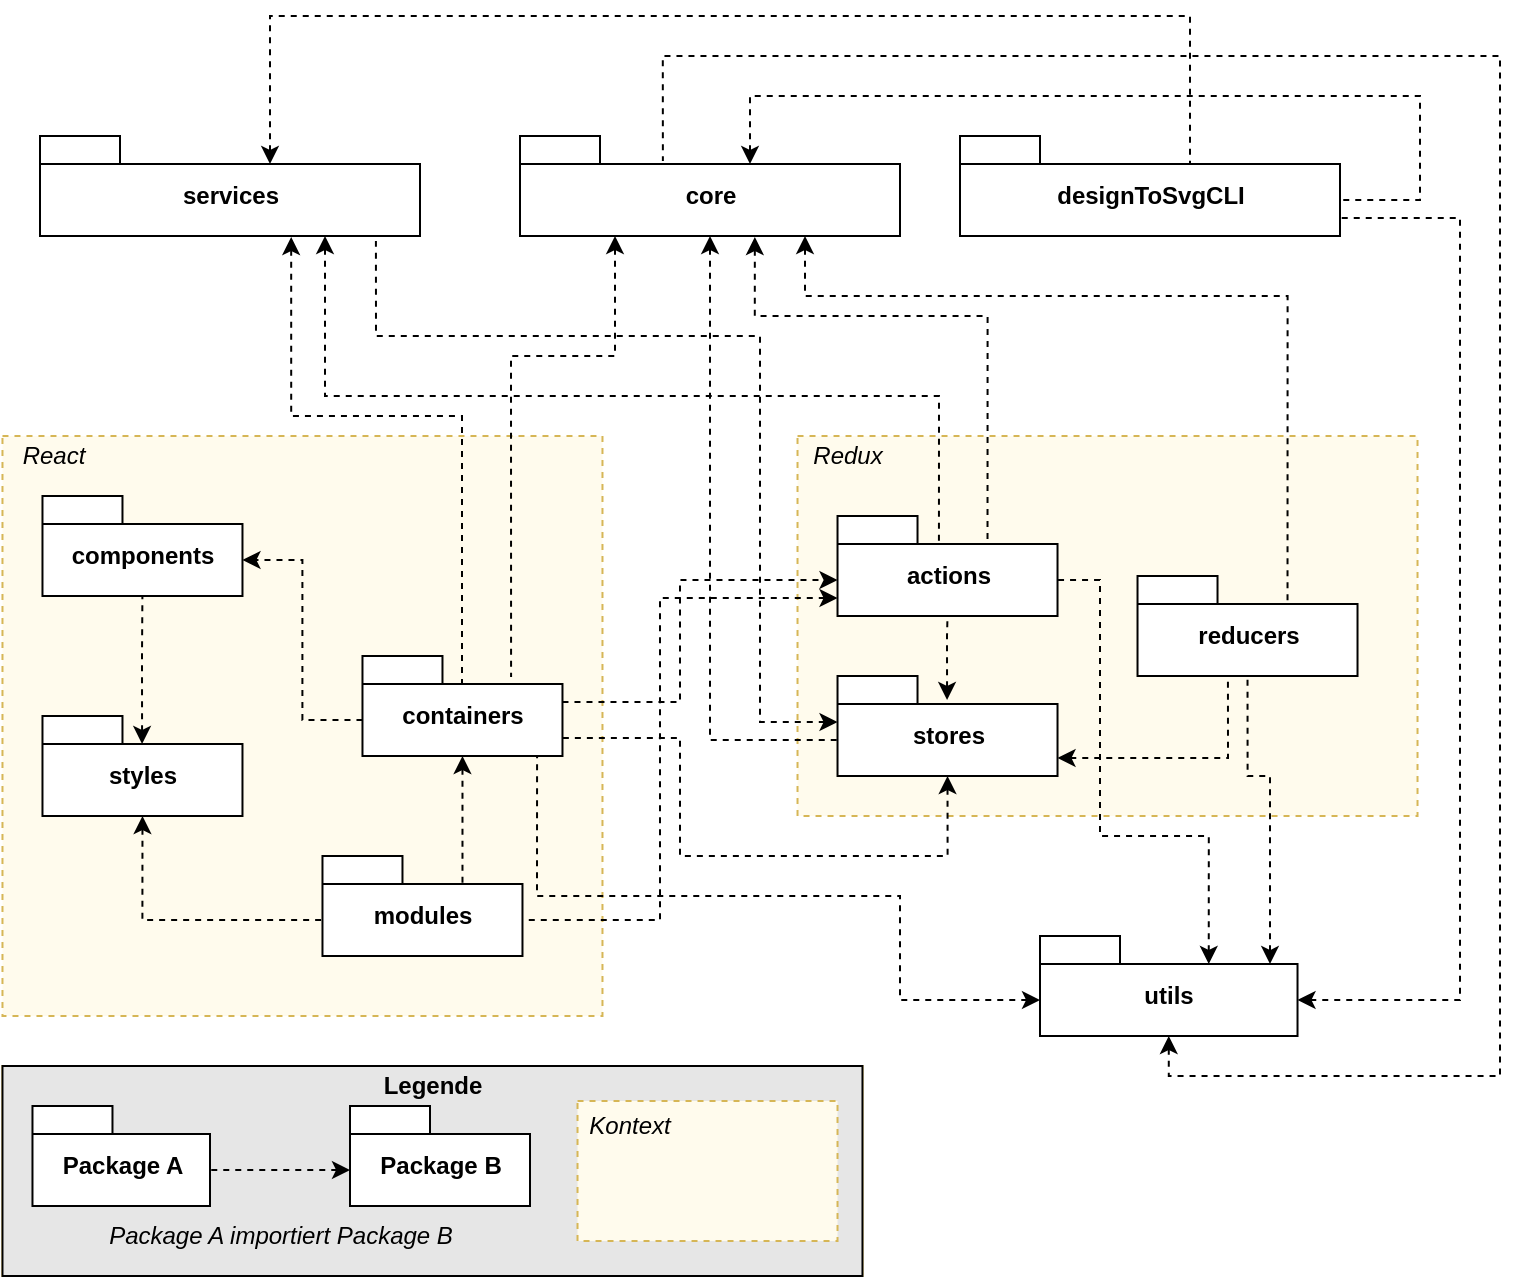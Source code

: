 <mxfile version="14.2.7" type="github">
  <diagram id="I6CuVnorOdHP8k_syBgL" name="Page-1">
    <mxGraphModel dx="1661" dy="803" grid="1" gridSize="10" guides="1" tooltips="1" connect="1" arrows="1" fold="1" page="1" pageScale="1" pageWidth="827" pageHeight="1169" math="0" shadow="0">
      <root>
        <mxCell id="0" />
        <mxCell id="1" parent="0" />
        <mxCell id="pyWrmdddOTH64ym8ZQrJ-3" value="" style="rounded=0;whiteSpace=wrap;html=1;strokeColor=#d6b656;dashed=1;fillColor=#FFFBED;" vertex="1" parent="1">
          <mxGeometry x="51.24" y="250" width="300" height="290" as="geometry" />
        </mxCell>
        <mxCell id="pyWrmdddOTH64ym8ZQrJ-1" value="" style="rounded=0;whiteSpace=wrap;html=1;strokeColor=#d6b656;dashed=1;fillColor=#FFFBED;" vertex="1" parent="1">
          <mxGeometry x="448.76" y="250" width="310" height="190" as="geometry" />
        </mxCell>
        <mxCell id="pyWrmdddOTH64ym8ZQrJ-35" style="edgeStyle=orthogonalEdgeStyle;rounded=0;orthogonalLoop=1;jettySize=auto;html=1;exitX=0;exitY=0;exitDx=115;exitDy=14;exitPerimeter=0;entryX=0;entryY=0;entryDx=190;entryDy=32;entryPerimeter=0;dashed=1;startArrow=classic;startFill=1;endArrow=none;endFill=0;" edge="1" parent="1" source="r5C_3WcXiJWx9LqU8J2X-4" target="r5C_3WcXiJWx9LqU8J2X-5">
          <mxGeometry relative="1" as="geometry">
            <Array as="points">
              <mxPoint x="425" y="80" />
              <mxPoint x="760" y="80" />
              <mxPoint x="760" y="132" />
            </Array>
          </mxGeometry>
        </mxCell>
        <mxCell id="pyWrmdddOTH64ym8ZQrJ-41" style="edgeStyle=orthogonalEdgeStyle;rounded=0;orthogonalLoop=1;jettySize=auto;html=1;exitX=0.5;exitY=1;exitDx=0;exitDy=0;exitPerimeter=0;entryX=0;entryY=0;entryDx=0;entryDy=32;entryPerimeter=0;dashed=1;startArrow=classic;startFill=1;endArrow=none;endFill=0;" edge="1" parent="1" source="r5C_3WcXiJWx9LqU8J2X-4" target="r5C_3WcXiJWx9LqU8J2X-9">
          <mxGeometry relative="1" as="geometry" />
        </mxCell>
        <mxCell id="pyWrmdddOTH64ym8ZQrJ-42" style="edgeStyle=orthogonalEdgeStyle;rounded=0;orthogonalLoop=1;jettySize=auto;html=1;exitX=0.618;exitY=1.01;exitDx=0;exitDy=0;exitPerimeter=0;entryX=0;entryY=0;entryDx=75;entryDy=14;entryPerimeter=0;dashed=1;startArrow=classic;startFill=1;endArrow=none;endFill=0;" edge="1" parent="1" source="r5C_3WcXiJWx9LqU8J2X-4" target="r5C_3WcXiJWx9LqU8J2X-1">
          <mxGeometry relative="1" as="geometry">
            <Array as="points">
              <mxPoint x="427" y="190" />
              <mxPoint x="544" y="190" />
            </Array>
          </mxGeometry>
        </mxCell>
        <mxCell id="pyWrmdddOTH64ym8ZQrJ-43" style="edgeStyle=orthogonalEdgeStyle;rounded=0;orthogonalLoop=1;jettySize=auto;html=1;exitX=0.75;exitY=1;exitDx=0;exitDy=0;exitPerimeter=0;entryX=0;entryY=0;entryDx=75;entryDy=14;entryPerimeter=0;dashed=1;startArrow=classic;startFill=1;endArrow=none;endFill=0;" edge="1" parent="1" source="r5C_3WcXiJWx9LqU8J2X-4" target="r5C_3WcXiJWx9LqU8J2X-7">
          <mxGeometry relative="1" as="geometry">
            <Array as="points">
              <mxPoint x="453" y="180" />
              <mxPoint x="694" y="180" />
            </Array>
          </mxGeometry>
        </mxCell>
        <mxCell id="pyWrmdddOTH64ym8ZQrJ-62" style="edgeStyle=orthogonalEdgeStyle;rounded=0;orthogonalLoop=1;jettySize=auto;html=1;exitX=0.25;exitY=1;exitDx=0;exitDy=0;exitPerimeter=0;entryX=0.743;entryY=0.21;entryDx=0;entryDy=0;entryPerimeter=0;dashed=1;startArrow=classic;startFill=1;endArrow=none;endFill=0;" edge="1" parent="1" source="r5C_3WcXiJWx9LqU8J2X-4" target="r5C_3WcXiJWx9LqU8J2X-2">
          <mxGeometry relative="1" as="geometry">
            <Array as="points">
              <mxPoint x="358" y="210" />
              <mxPoint x="306" y="210" />
            </Array>
          </mxGeometry>
        </mxCell>
        <mxCell id="r5C_3WcXiJWx9LqU8J2X-4" value="core" style="shape=folder;fontStyle=1;spacingTop=10;tabWidth=40;tabHeight=14;tabPosition=left;html=1;" parent="1" vertex="1">
          <mxGeometry x="310" y="100" width="190" height="50" as="geometry" />
        </mxCell>
        <mxCell id="r5C_3WcXiJWx9LqU8J2X-5" value="designToSvgCLI" style="shape=folder;fontStyle=1;spacingTop=10;tabWidth=40;tabHeight=14;tabPosition=left;html=1;" parent="1" vertex="1">
          <mxGeometry x="530" y="100" width="190" height="50" as="geometry" />
        </mxCell>
        <mxCell id="pyWrmdddOTH64ym8ZQrJ-63" style="edgeStyle=orthogonalEdgeStyle;rounded=0;orthogonalLoop=1;jettySize=auto;html=1;exitX=0.661;exitY=1.01;exitDx=0;exitDy=0;exitPerimeter=0;dashed=1;startArrow=classic;startFill=1;endArrow=none;endFill=0;entryX=0.478;entryY=0.29;entryDx=0;entryDy=0;entryPerimeter=0;" edge="1" parent="1" source="r5C_3WcXiJWx9LqU8J2X-8" target="r5C_3WcXiJWx9LqU8J2X-2">
          <mxGeometry relative="1" as="geometry">
            <Array as="points">
              <mxPoint x="196" y="240" />
              <mxPoint x="281" y="240" />
              <mxPoint x="281" y="375" />
            </Array>
          </mxGeometry>
        </mxCell>
        <mxCell id="pyWrmdddOTH64ym8ZQrJ-64" style="edgeStyle=orthogonalEdgeStyle;rounded=0;orthogonalLoop=1;jettySize=auto;html=1;exitX=0;exitY=0;exitDx=115;exitDy=14;exitPerimeter=0;entryX=0;entryY=0;entryDx=115;entryDy=14;entryPerimeter=0;dashed=1;startArrow=classic;startFill=1;endArrow=none;endFill=0;" edge="1" parent="1" source="r5C_3WcXiJWx9LqU8J2X-8" target="r5C_3WcXiJWx9LqU8J2X-5">
          <mxGeometry relative="1" as="geometry">
            <Array as="points">
              <mxPoint x="185" y="40" />
              <mxPoint x="645" y="40" />
            </Array>
          </mxGeometry>
        </mxCell>
        <mxCell id="r5C_3WcXiJWx9LqU8J2X-8" value="services" style="shape=folder;fontStyle=1;spacingTop=10;tabWidth=40;tabHeight=14;tabPosition=left;html=1;" parent="1" vertex="1">
          <mxGeometry x="70" y="100" width="190" height="50" as="geometry" />
        </mxCell>
        <mxCell id="pyWrmdddOTH64ym8ZQrJ-44" style="edgeStyle=orthogonalEdgeStyle;rounded=0;orthogonalLoop=1;jettySize=auto;html=1;exitX=0;exitY=0;exitDx=115;exitDy=14;exitPerimeter=0;dashed=1;startArrow=classic;startFill=1;endArrow=none;endFill=0;entryX=0.5;entryY=1;entryDx=0;entryDy=0;entryPerimeter=0;" edge="1" parent="1" source="r5C_3WcXiJWx9LqU8J2X-11" target="r5C_3WcXiJWx9LqU8J2X-7">
          <mxGeometry relative="1" as="geometry">
            <mxPoint x="640" y="470" as="targetPoint" />
            <Array as="points">
              <mxPoint x="685" y="420" />
              <mxPoint x="674" y="420" />
            </Array>
          </mxGeometry>
        </mxCell>
        <mxCell id="pyWrmdddOTH64ym8ZQrJ-45" style="edgeStyle=orthogonalEdgeStyle;rounded=0;orthogonalLoop=1;jettySize=auto;html=1;exitX=0;exitY=0;exitDx=84.38;exitDy=14;exitPerimeter=0;entryX=0;entryY=0;entryDx=110;entryDy=32;entryPerimeter=0;dashed=1;startArrow=classic;startFill=1;endArrow=none;endFill=0;" edge="1" parent="1" source="r5C_3WcXiJWx9LqU8J2X-11" target="r5C_3WcXiJWx9LqU8J2X-1">
          <mxGeometry relative="1" as="geometry">
            <Array as="points">
              <mxPoint x="654" y="450" />
              <mxPoint x="600" y="450" />
              <mxPoint x="600" y="322" />
            </Array>
          </mxGeometry>
        </mxCell>
        <mxCell id="pyWrmdddOTH64ym8ZQrJ-46" style="edgeStyle=orthogonalEdgeStyle;rounded=0;orthogonalLoop=1;jettySize=auto;html=1;exitX=0;exitY=0;exitDx=0;exitDy=32;exitPerimeter=0;entryX=0.873;entryY=1;entryDx=0;entryDy=0;entryPerimeter=0;dashed=1;startArrow=classic;startFill=1;endArrow=none;endFill=0;" edge="1" parent="1" source="r5C_3WcXiJWx9LqU8J2X-11" target="r5C_3WcXiJWx9LqU8J2X-2">
          <mxGeometry relative="1" as="geometry">
            <Array as="points">
              <mxPoint x="500" y="532" />
              <mxPoint x="500" y="480" />
              <mxPoint x="319" y="480" />
            </Array>
          </mxGeometry>
        </mxCell>
        <mxCell id="pyWrmdddOTH64ym8ZQrJ-47" style="edgeStyle=orthogonalEdgeStyle;rounded=0;orthogonalLoop=1;jettySize=auto;html=1;exitX=0.5;exitY=1;exitDx=0;exitDy=0;exitPerimeter=0;entryX=0.376;entryY=0.25;entryDx=0;entryDy=0;entryPerimeter=0;dashed=1;startArrow=classic;startFill=1;endArrow=none;endFill=0;" edge="1" parent="1" source="r5C_3WcXiJWx9LqU8J2X-11" target="r5C_3WcXiJWx9LqU8J2X-4">
          <mxGeometry relative="1" as="geometry">
            <Array as="points">
              <mxPoint x="634" y="570" />
              <mxPoint x="800" y="570" />
              <mxPoint x="800" y="60" />
              <mxPoint x="381" y="60" />
            </Array>
          </mxGeometry>
        </mxCell>
        <mxCell id="pyWrmdddOTH64ym8ZQrJ-48" style="edgeStyle=orthogonalEdgeStyle;rounded=0;orthogonalLoop=1;jettySize=auto;html=1;exitX=0;exitY=0;exitDx=128.76;exitDy=32;exitPerimeter=0;entryX=0;entryY=0;entryDx=190;entryDy=41;entryPerimeter=0;dashed=1;startArrow=classic;startFill=1;endArrow=none;endFill=0;" edge="1" parent="1" source="r5C_3WcXiJWx9LqU8J2X-11" target="r5C_3WcXiJWx9LqU8J2X-5">
          <mxGeometry relative="1" as="geometry">
            <Array as="points">
              <mxPoint x="780" y="532" />
              <mxPoint x="780" y="141" />
            </Array>
          </mxGeometry>
        </mxCell>
        <mxCell id="r5C_3WcXiJWx9LqU8J2X-11" value="utils" style="shape=folder;fontStyle=1;spacingTop=10;tabWidth=40;tabHeight=14;tabPosition=left;html=1;" parent="1" vertex="1">
          <mxGeometry x="570" y="500" width="128.76" height="50" as="geometry" />
        </mxCell>
        <mxCell id="pyWrmdddOTH64ym8ZQrJ-16" style="edgeStyle=none;rounded=0;orthogonalLoop=1;jettySize=auto;html=1;exitX=0.25;exitY=1;exitDx=0;exitDy=0;exitPerimeter=0;dashed=1;startArrow=classic;startFill=1;endArrow=none;endFill=0;" edge="1" parent="1" source="r5C_3WcXiJWx9LqU8J2X-4" target="r5C_3WcXiJWx9LqU8J2X-4">
          <mxGeometry relative="1" as="geometry" />
        </mxCell>
        <mxCell id="pyWrmdddOTH64ym8ZQrJ-4" value="React" style="text;html=1;strokeColor=none;fillColor=none;align=center;verticalAlign=middle;whiteSpace=wrap;rounded=0;dashed=1;fontStyle=2" vertex="1" parent="1">
          <mxGeometry x="51.24" y="250" width="52.174" height="20" as="geometry" />
        </mxCell>
        <mxCell id="pyWrmdddOTH64ym8ZQrJ-6" style="edgeStyle=orthogonalEdgeStyle;rounded=0;orthogonalLoop=1;jettySize=auto;html=1;exitX=0.5;exitY=1;exitDx=0;exitDy=0;" edge="1" parent="1" source="pyWrmdddOTH64ym8ZQrJ-3" target="pyWrmdddOTH64ym8ZQrJ-3">
          <mxGeometry x="51.24" y="250" as="geometry" />
        </mxCell>
        <mxCell id="pyWrmdddOTH64ym8ZQrJ-17" value="" style="edgeStyle=orthogonalEdgeStyle;rounded=0;orthogonalLoop=1;jettySize=auto;html=1;exitX=0;exitY=0;exitDx=0;exitDy=32;exitPerimeter=0;entryX=0;entryY=0;entryDx=100;entryDy=32;entryPerimeter=0;dashed=1;startArrow=none;startFill=0;endArrow=classic;endFill=1;" edge="1" parent="1" source="r5C_3WcXiJWx9LqU8J2X-2" target="r5C_3WcXiJWx9LqU8J2X-3">
          <mxGeometry x="51.24" y="250" as="geometry" />
        </mxCell>
        <mxCell id="pyWrmdddOTH64ym8ZQrJ-19" value="" style="edgeStyle=none;rounded=0;orthogonalLoop=1;jettySize=auto;html=1;exitX=0.5;exitY=1;exitDx=0;exitDy=0;exitPerimeter=0;entryX=0;entryY=0;entryDx=70;entryDy=14;entryPerimeter=0;dashed=1;startArrow=classic;startFill=1;endArrow=none;endFill=0;" edge="1" parent="1" source="r5C_3WcXiJWx9LqU8J2X-2" target="r5C_3WcXiJWx9LqU8J2X-6">
          <mxGeometry x="51.24" y="250" as="geometry" />
        </mxCell>
        <mxCell id="r5C_3WcXiJWx9LqU8J2X-2" value="containers" style="shape=folder;fontStyle=1;spacingTop=10;tabWidth=40;tabHeight=14;tabPosition=left;html=1;" parent="1" vertex="1">
          <mxGeometry x="231.24" y="360" width="100" height="50" as="geometry" />
        </mxCell>
        <mxCell id="pyWrmdddOTH64ym8ZQrJ-18" value="" style="edgeStyle=orthogonalEdgeStyle;rounded=0;orthogonalLoop=1;jettySize=auto;html=1;exitX=0.498;exitY=0.28;exitDx=0;exitDy=0;exitPerimeter=0;dashed=1;startArrow=classic;startFill=1;endArrow=none;endFill=0;" edge="1" parent="1" source="r5C_3WcXiJWx9LqU8J2X-10" target="r5C_3WcXiJWx9LqU8J2X-3">
          <mxGeometry x="51.24" y="250" as="geometry" />
        </mxCell>
        <mxCell id="pyWrmdddOTH64ym8ZQrJ-66" style="edgeStyle=orthogonalEdgeStyle;rounded=0;orthogonalLoop=1;jettySize=auto;html=1;exitX=0.5;exitY=1;exitDx=0;exitDy=0;exitPerimeter=0;entryX=0;entryY=0;entryDx=0;entryDy=32;entryPerimeter=0;dashed=1;startArrow=classic;startFill=1;endArrow=none;endFill=0;" edge="1" parent="1" source="r5C_3WcXiJWx9LqU8J2X-10" target="r5C_3WcXiJWx9LqU8J2X-6">
          <mxGeometry relative="1" as="geometry" />
        </mxCell>
        <mxCell id="r5C_3WcXiJWx9LqU8J2X-10" value="styles" style="shape=folder;fontStyle=1;spacingTop=10;tabWidth=40;tabHeight=14;tabPosition=left;html=1;" parent="1" vertex="1">
          <mxGeometry x="71.24" y="390" width="100" height="50" as="geometry" />
        </mxCell>
        <mxCell id="r5C_3WcXiJWx9LqU8J2X-6" value="modules" style="shape=folder;fontStyle=1;spacingTop=10;tabWidth=40;tabHeight=14;tabPosition=left;html=1;" parent="1" vertex="1">
          <mxGeometry x="211.24" y="460" width="100" height="50" as="geometry" />
        </mxCell>
        <mxCell id="r5C_3WcXiJWx9LqU8J2X-3" value="components" style="shape=folder;fontStyle=1;spacingTop=10;tabWidth=40;tabHeight=14;tabPosition=left;html=1;" parent="1" vertex="1">
          <mxGeometry x="71.24" y="280" width="100" height="50" as="geometry" />
        </mxCell>
        <mxCell id="pyWrmdddOTH64ym8ZQrJ-2" value="&lt;i&gt;Redux&lt;/i&gt;" style="text;html=1;strokeColor=none;fillColor=none;align=center;verticalAlign=middle;whiteSpace=wrap;rounded=0;" vertex="1" parent="1">
          <mxGeometry x="448.76" y="250" width="50" height="20" as="geometry" />
        </mxCell>
        <mxCell id="pyWrmdddOTH64ym8ZQrJ-65" style="edgeStyle=orthogonalEdgeStyle;rounded=0;orthogonalLoop=1;jettySize=auto;html=1;exitX=0;exitY=0;exitDx=0;exitDy=23;exitPerimeter=0;entryX=0.884;entryY=1.05;entryDx=0;entryDy=0;entryPerimeter=0;dashed=1;startArrow=classic;startFill=1;endArrow=none;endFill=0;" edge="1" parent="1" source="r5C_3WcXiJWx9LqU8J2X-9" target="r5C_3WcXiJWx9LqU8J2X-8">
          <mxGeometry relative="1" as="geometry">
            <Array as="points">
              <mxPoint x="430" y="393" />
              <mxPoint x="430" y="200" />
              <mxPoint x="238" y="200" />
            </Array>
          </mxGeometry>
        </mxCell>
        <mxCell id="pyWrmdddOTH64ym8ZQrJ-68" style="edgeStyle=orthogonalEdgeStyle;rounded=0;orthogonalLoop=1;jettySize=auto;html=1;exitX=0.498;exitY=0.24;exitDx=0;exitDy=0;exitPerimeter=0;entryX=0.5;entryY=1;entryDx=0;entryDy=0;entryPerimeter=0;dashed=1;startArrow=classic;startFill=1;endArrow=none;endFill=0;" edge="1" parent="1" source="r5C_3WcXiJWx9LqU8J2X-9" target="r5C_3WcXiJWx9LqU8J2X-1">
          <mxGeometry relative="1" as="geometry" />
        </mxCell>
        <mxCell id="pyWrmdddOTH64ym8ZQrJ-69" style="edgeStyle=orthogonalEdgeStyle;rounded=0;orthogonalLoop=1;jettySize=auto;html=1;exitX=0;exitY=0;exitDx=110;exitDy=41;exitPerimeter=0;entryX=0.411;entryY=0.99;entryDx=0;entryDy=0;entryPerimeter=0;dashed=1;startArrow=classic;startFill=1;endArrow=none;endFill=0;" edge="1" parent="1" source="r5C_3WcXiJWx9LqU8J2X-9" target="r5C_3WcXiJWx9LqU8J2X-7">
          <mxGeometry relative="1" as="geometry" />
        </mxCell>
        <mxCell id="r5C_3WcXiJWx9LqU8J2X-9" value="stores" style="shape=folder;fontStyle=1;spacingTop=10;tabWidth=40;tabHeight=14;tabPosition=left;html=1;" parent="1" vertex="1">
          <mxGeometry x="468.76" y="370" width="110" height="50" as="geometry" />
        </mxCell>
        <mxCell id="r5C_3WcXiJWx9LqU8J2X-7" value="reducers" style="shape=folder;fontStyle=1;spacingTop=10;tabWidth=40;tabHeight=14;tabPosition=left;html=1;" parent="1" vertex="1">
          <mxGeometry x="618.76" y="320" width="110" height="50" as="geometry" />
        </mxCell>
        <mxCell id="pyWrmdddOTH64ym8ZQrJ-67" style="edgeStyle=orthogonalEdgeStyle;rounded=0;orthogonalLoop=1;jettySize=auto;html=1;exitX=0;exitY=0;exitDx=0;exitDy=41;exitPerimeter=0;entryX=0;entryY=0;entryDx=100;entryDy=32;entryPerimeter=0;dashed=1;startArrow=classic;startFill=1;endArrow=none;endFill=0;" edge="1" parent="1" source="r5C_3WcXiJWx9LqU8J2X-1" target="r5C_3WcXiJWx9LqU8J2X-6">
          <mxGeometry relative="1" as="geometry">
            <Array as="points">
              <mxPoint x="380" y="331" />
              <mxPoint x="380" y="492" />
            </Array>
          </mxGeometry>
        </mxCell>
        <mxCell id="r5C_3WcXiJWx9LqU8J2X-1" value="actions" style="shape=folder;fontStyle=1;spacingTop=10;tabWidth=40;tabHeight=14;tabPosition=left;html=1;" parent="1" vertex="1">
          <mxGeometry x="468.76" y="290" width="110" height="50" as="geometry" />
        </mxCell>
        <mxCell id="pyWrmdddOTH64ym8ZQrJ-13" style="rounded=0;orthogonalLoop=1;jettySize=auto;html=1;exitX=0.5;exitY=1;exitDx=0;exitDy=0;exitPerimeter=0;entryX=0;entryY=0;entryDx=100;entryDy=41;entryPerimeter=0;dashed=1;startArrow=classic;startFill=1;endArrow=none;endFill=0;edgeStyle=orthogonalEdgeStyle;" edge="1" parent="1" source="r5C_3WcXiJWx9LqU8J2X-9" target="r5C_3WcXiJWx9LqU8J2X-2">
          <mxGeometry relative="1" as="geometry">
            <Array as="points">
              <mxPoint x="524" y="460" />
              <mxPoint x="390" y="460" />
              <mxPoint x="390" y="401" />
            </Array>
          </mxGeometry>
        </mxCell>
        <mxCell id="pyWrmdddOTH64ym8ZQrJ-12" style="rounded=0;orthogonalLoop=1;jettySize=auto;html=1;exitX=0;exitY=0;exitDx=100;exitDy=23;exitPerimeter=0;entryX=0;entryY=0;entryDx=0;entryDy=32;entryPerimeter=0;dashed=1;startArrow=none;startFill=0;endArrow=classic;endFill=1;edgeStyle=orthogonalEdgeStyle;" edge="1" parent="1" source="r5C_3WcXiJWx9LqU8J2X-2" target="r5C_3WcXiJWx9LqU8J2X-1">
          <mxGeometry relative="1" as="geometry">
            <Array as="points">
              <mxPoint x="390" y="383" />
              <mxPoint x="390" y="322" />
            </Array>
          </mxGeometry>
        </mxCell>
        <mxCell id="pyWrmdddOTH64ym8ZQrJ-31" style="edgeStyle=orthogonalEdgeStyle;rounded=0;orthogonalLoop=1;jettySize=auto;html=1;exitX=0.75;exitY=1;exitDx=0;exitDy=0;exitPerimeter=0;entryX=0.461;entryY=0.26;entryDx=0;entryDy=0;entryPerimeter=0;dashed=1;startArrow=classic;startFill=1;endArrow=none;endFill=0;" edge="1" parent="1" source="r5C_3WcXiJWx9LqU8J2X-8" target="r5C_3WcXiJWx9LqU8J2X-1">
          <mxGeometry relative="1" as="geometry">
            <Array as="points">
              <mxPoint x="213" y="230" />
              <mxPoint x="520" y="230" />
            </Array>
          </mxGeometry>
        </mxCell>
        <mxCell id="pyWrmdddOTH64ym8ZQrJ-59" value="" style="group;fillColor=#FFFBED;strokeColor=#FFD966;container=0;" vertex="1" connectable="0" parent="1">
          <mxGeometry x="51.24" y="565" width="430" height="105" as="geometry" />
        </mxCell>
        <mxCell id="pyWrmdddOTH64ym8ZQrJ-57" value="" style="rounded=0;whiteSpace=wrap;html=1;fillColor=#E6E6E6;" vertex="1" parent="1">
          <mxGeometry x="51.24" y="565" width="430" height="105" as="geometry" />
        </mxCell>
        <mxCell id="pyWrmdddOTH64ym8ZQrJ-50" value="Package A" style="shape=folder;fontStyle=1;spacingTop=10;tabWidth=40;tabHeight=14;tabPosition=left;html=1;" vertex="1" parent="1">
          <mxGeometry x="66.24" y="585" width="88.76" height="50" as="geometry" />
        </mxCell>
        <mxCell id="pyWrmdddOTH64ym8ZQrJ-52" style="edgeStyle=orthogonalEdgeStyle;rounded=0;orthogonalLoop=1;jettySize=auto;html=1;exitX=0;exitY=0;exitDx=0;exitDy=32;exitPerimeter=0;entryX=0;entryY=0;entryDx=88.76;entryDy=32;entryPerimeter=0;dashed=1;startArrow=classic;startFill=1;endArrow=none;endFill=0;" edge="1" parent="1" source="pyWrmdddOTH64ym8ZQrJ-51" target="pyWrmdddOTH64ym8ZQrJ-50">
          <mxGeometry x="51.24" y="565" as="geometry" />
        </mxCell>
        <mxCell id="pyWrmdddOTH64ym8ZQrJ-51" value="Package B" style="shape=folder;fontStyle=1;spacingTop=10;tabWidth=40;tabHeight=14;tabPosition=left;html=1;" vertex="1" parent="1">
          <mxGeometry x="225" y="585" width="90" height="50" as="geometry" />
        </mxCell>
        <mxCell id="pyWrmdddOTH64ym8ZQrJ-53" value="&lt;i&gt;Package A importiert Package B&lt;/i&gt;" style="text;html=1;strokeColor=none;fillColor=none;align=center;verticalAlign=middle;whiteSpace=wrap;rounded=0;dashed=1;" vertex="1" parent="1">
          <mxGeometry x="66.24" y="630" width="248.76" height="40" as="geometry" />
        </mxCell>
        <mxCell id="pyWrmdddOTH64ym8ZQrJ-58" value="&lt;b&gt;Legende&lt;/b&gt;" style="text;html=1;strokeColor=none;fillColor=none;align=center;verticalAlign=middle;whiteSpace=wrap;rounded=0;" vertex="1" parent="1">
          <mxGeometry x="52.48" y="565" width="428.76" height="20" as="geometry" />
        </mxCell>
        <mxCell id="pyWrmdddOTH64ym8ZQrJ-60" value="" style="rounded=0;whiteSpace=wrap;html=1;strokeColor=#d6b656;dashed=1;fillColor=#FFFBED;" vertex="1" parent="1">
          <mxGeometry x="338.76" y="582.5" width="130" height="70" as="geometry" />
        </mxCell>
        <mxCell id="pyWrmdddOTH64ym8ZQrJ-61" value="Kontext" style="text;html=1;strokeColor=none;fillColor=none;align=center;verticalAlign=middle;whiteSpace=wrap;rounded=0;dashed=1;fontStyle=2" vertex="1" parent="1">
          <mxGeometry x="338.76" y="585" width="52.174" height="20" as="geometry" />
        </mxCell>
      </root>
    </mxGraphModel>
  </diagram>
</mxfile>
